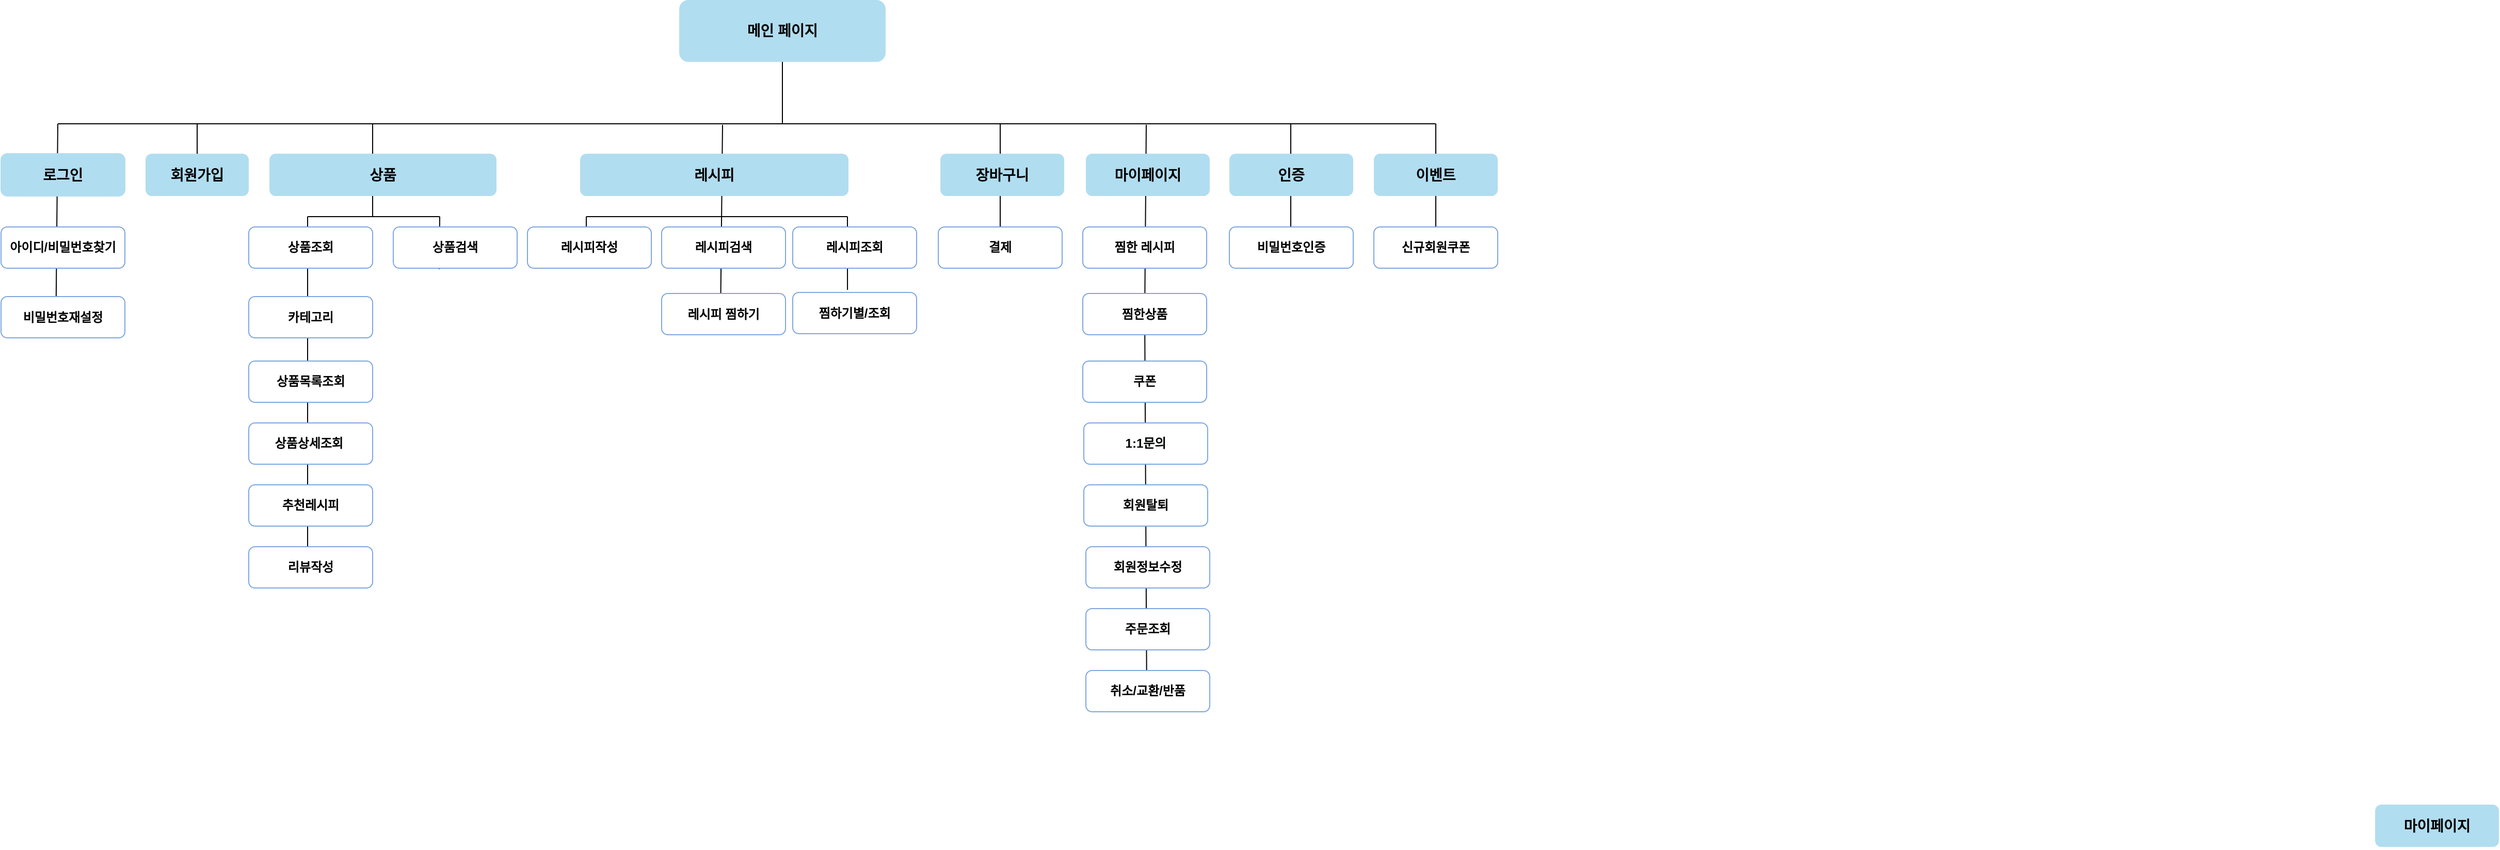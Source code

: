 <mxfile version="23.1.5" type="github">
  <diagram id="prtHgNgQTEPvFCAcTncT" name="Page-1">
    <mxGraphModel dx="1969" dy="878" grid="1" gridSize="10" guides="1" tooltips="1" connect="1" arrows="1" fold="1" page="1" pageScale="1" pageWidth="2339" pageHeight="3300" math="0" shadow="0">
      <root>
        <mxCell id="0" />
        <mxCell id="1" parent="0" />
        <mxCell id="E1q4cWO9czZsZP-2fBdB-1" value="&lt;h3&gt;&lt;font style=&quot;font-size: 14px;&quot;&gt;메인 페이지&lt;/font&gt;&lt;/h3&gt;" style="rounded=1;whiteSpace=wrap;html=1;fillColor=#B1DDF0;strokeColor=none;fontColor=#000000;" parent="1" vertex="1">
          <mxGeometry x="727" y="80" width="200" height="60" as="geometry" />
        </mxCell>
        <mxCell id="E1q4cWO9czZsZP-2fBdB-7" value="" style="endArrow=none;html=1;rounded=0;" parent="1" edge="1">
          <mxGeometry width="50" height="50" relative="1" as="geometry">
            <mxPoint x="125" y="200" as="sourcePoint" />
            <mxPoint x="1460" y="200" as="targetPoint" />
          </mxGeometry>
        </mxCell>
        <mxCell id="E1q4cWO9czZsZP-2fBdB-9" value="" style="endArrow=none;html=1;rounded=0;" parent="1" edge="1">
          <mxGeometry width="50" height="50" relative="1" as="geometry">
            <mxPoint x="827" y="200" as="sourcePoint" />
            <mxPoint x="827" y="140" as="targetPoint" />
          </mxGeometry>
        </mxCell>
        <mxCell id="E1q4cWO9czZsZP-2fBdB-10" value="" style="endArrow=none;html=1;rounded=0;exitX=0.442;exitY=0.967;exitDx=0;exitDy=0;exitPerimeter=0;" parent="1" source="E1q4cWO9czZsZP-2fBdB-39" edge="1">
          <mxGeometry width="50" height="50" relative="1" as="geometry">
            <mxPoint x="125" y="480" as="sourcePoint" />
            <mxPoint x="125" y="200" as="targetPoint" />
          </mxGeometry>
        </mxCell>
        <mxCell id="E1q4cWO9czZsZP-2fBdB-11" value="" style="endArrow=none;html=1;rounded=0;" parent="1" edge="1">
          <mxGeometry width="50" height="50" relative="1" as="geometry">
            <mxPoint x="260" y="260" as="sourcePoint" />
            <mxPoint x="260" y="200" as="targetPoint" />
          </mxGeometry>
        </mxCell>
        <mxCell id="E1q4cWO9czZsZP-2fBdB-19" value="&lt;h3&gt;&lt;font style=&quot;font-size: 14px;&quot;&gt;로그인&lt;/font&gt;&lt;/h3&gt;" style="rounded=1;whiteSpace=wrap;html=1;fillColor=#B1DDF0;strokeColor=#B1DDF0;" parent="1" vertex="1">
          <mxGeometry x="70" y="229" width="120" height="41" as="geometry" />
        </mxCell>
        <mxCell id="E1q4cWO9czZsZP-2fBdB-20" value="&lt;h3 style=&quot;border-color: var(--border-color);&quot;&gt;&lt;span style=&quot;font-size: 14px;&quot;&gt;회원가입&lt;/span&gt;&lt;/h3&gt;" style="rounded=1;whiteSpace=wrap;html=1;fillColor=#B1DDF0;strokeColor=none;" parent="1" vertex="1">
          <mxGeometry x="210" y="229" width="100" height="41" as="geometry" />
        </mxCell>
        <mxCell id="E1q4cWO9czZsZP-2fBdB-34" value="" style="endArrow=none;html=1;rounded=0;" parent="1" source="dtlimb288gDjcLGbAKey-57" edge="1">
          <mxGeometry width="50" height="50" relative="1" as="geometry">
            <mxPoint x="1180" y="710" as="sourcePoint" />
            <mxPoint x="1179.5" y="201" as="targetPoint" />
          </mxGeometry>
        </mxCell>
        <mxCell id="E1q4cWO9czZsZP-2fBdB-36" value="" style="endArrow=none;html=1;rounded=0;exitX=0.496;exitY=1;exitDx=0;exitDy=0;exitPerimeter=0;" parent="1" edge="1" source="dtlimb288gDjcLGbAKey-55">
          <mxGeometry width="50" height="50" relative="1" as="geometry">
            <mxPoint x="1320" y="560" as="sourcePoint" />
            <mxPoint x="1319.5" y="200" as="targetPoint" />
          </mxGeometry>
        </mxCell>
        <mxCell id="E1q4cWO9czZsZP-2fBdB-37" value="&lt;h3&gt;&lt;span style=&quot;font-size: 14px;&quot;&gt;마이페이지&lt;/span&gt;&lt;/h3&gt;" style="rounded=1;whiteSpace=wrap;html=1;fillColor=#B1DDF0;strokeColor=none;" parent="1" vertex="1">
          <mxGeometry x="1121" y="229" width="120" height="41" as="geometry" />
        </mxCell>
        <mxCell id="E1q4cWO9czZsZP-2fBdB-38" value="&lt;font style=&quot;font-size: 12px;&quot;&gt;&lt;b&gt;아이디/비밀번호찾기&lt;/b&gt;&lt;/font&gt;" style="rounded=1;whiteSpace=wrap;html=1;strokeColor=#7EA6E0;" parent="1" vertex="1">
          <mxGeometry x="70" y="300" width="120" height="40" as="geometry" />
        </mxCell>
        <mxCell id="E1q4cWO9czZsZP-2fBdB-39" value="&lt;b&gt;비밀번호재설정&lt;/b&gt;" style="rounded=1;whiteSpace=wrap;html=1;strokeColor=#7EA6E0;" parent="1" vertex="1">
          <mxGeometry x="70" y="367.5" width="120" height="40" as="geometry" />
        </mxCell>
        <mxCell id="E1q4cWO9czZsZP-2fBdB-43" value="" style="endArrow=none;html=1;rounded=0;" parent="1" edge="1">
          <mxGeometry width="50" height="50" relative="1" as="geometry">
            <mxPoint x="430" y="290" as="sourcePoint" />
            <mxPoint x="430" y="200" as="targetPoint" />
          </mxGeometry>
        </mxCell>
        <mxCell id="E1q4cWO9czZsZP-2fBdB-44" value="&lt;h3&gt;&lt;span style=&quot;font-size: 14px;&quot;&gt;상품&lt;/span&gt;&lt;/h3&gt;" style="rounded=1;whiteSpace=wrap;html=1;fillColor=#B1DDF0;strokeColor=none;" parent="1" vertex="1">
          <mxGeometry x="330" y="229" width="220" height="41" as="geometry" />
        </mxCell>
        <mxCell id="E1q4cWO9czZsZP-2fBdB-46" value="" style="endArrow=none;html=1;rounded=0;" parent="1" edge="1">
          <mxGeometry width="50" height="50" relative="1" as="geometry">
            <mxPoint x="367" y="290" as="sourcePoint" />
            <mxPoint x="495" y="290" as="targetPoint" />
          </mxGeometry>
        </mxCell>
        <mxCell id="E1q4cWO9czZsZP-2fBdB-60" value="" style="endArrow=none;html=1;rounded=0;" parent="1" edge="1">
          <mxGeometry width="50" height="50" relative="1" as="geometry">
            <mxPoint x="367" y="350" as="sourcePoint" />
            <mxPoint x="367" y="290" as="targetPoint" />
            <Array as="points">
              <mxPoint x="367" y="650" />
              <mxPoint x="367" y="350" />
            </Array>
          </mxGeometry>
        </mxCell>
        <mxCell id="E1q4cWO9czZsZP-2fBdB-70" value="" style="endArrow=none;html=1;rounded=0;" parent="1" edge="1">
          <mxGeometry width="50" height="50" relative="1" as="geometry">
            <mxPoint x="637" y="315" as="sourcePoint" />
            <mxPoint x="637" y="290" as="targetPoint" />
            <Array as="points" />
          </mxGeometry>
        </mxCell>
        <mxCell id="E1q4cWO9czZsZP-2fBdB-87" value="&lt;h3&gt;&lt;span style=&quot;font-size: 14px;&quot;&gt;마이페이지&lt;/span&gt;&lt;/h3&gt;" style="rounded=1;whiteSpace=wrap;html=1;fillColor=#B1DDF0;strokeColor=none;" parent="1" vertex="1">
          <mxGeometry x="2370" y="860" width="120" height="41" as="geometry" />
        </mxCell>
        <mxCell id="E1q4cWO9czZsZP-2fBdB-95" value="" style="endArrow=none;html=1;rounded=0;" parent="1" edge="1">
          <mxGeometry width="50" height="50" relative="1" as="geometry">
            <mxPoint x="637" y="290" as="sourcePoint" />
            <mxPoint x="890" y="290" as="targetPoint" />
          </mxGeometry>
        </mxCell>
        <mxCell id="E1q4cWO9czZsZP-2fBdB-96" value="" style="endArrow=none;html=1;rounded=0;" parent="1" edge="1">
          <mxGeometry width="50" height="50" relative="1" as="geometry">
            <mxPoint x="767.212" y="370" as="sourcePoint" />
            <mxPoint x="769" y="201" as="targetPoint" />
          </mxGeometry>
        </mxCell>
        <mxCell id="E1q4cWO9czZsZP-2fBdB-97" value="&lt;h3 style=&quot;border-color: var(--border-color);&quot;&gt;레시피&lt;/h3&gt;" style="rounded=1;whiteSpace=wrap;html=1;fillColor=#B1DDF0;strokeColor=none;" parent="1" vertex="1">
          <mxGeometry x="631" y="229" width="260" height="41" as="geometry" />
        </mxCell>
        <mxCell id="E1q4cWO9czZsZP-2fBdB-99" value="" style="endArrow=none;html=1;rounded=0;exitX=0.5;exitY=0;exitDx=0;exitDy=0;" parent="1" edge="1" source="dtlimb288gDjcLGbAKey-50">
          <mxGeometry width="50" height="50" relative="1" as="geometry">
            <mxPoint x="1040" y="280" as="sourcePoint" />
            <mxPoint x="1038" y="200" as="targetPoint" />
          </mxGeometry>
        </mxCell>
        <mxCell id="E1q4cWO9czZsZP-2fBdB-100" value="&lt;h3&gt;&lt;span style=&quot;font-size: 14px;&quot;&gt;장바구니&lt;/span&gt;&lt;/h3&gt;" style="rounded=1;whiteSpace=wrap;html=1;fillColor=#B1DDF0;strokeColor=none;" parent="1" vertex="1">
          <mxGeometry x="980" y="229" width="120" height="41" as="geometry" />
        </mxCell>
        <mxCell id="KlSo-lFugnyP5eJHimmW-14" value="&lt;font style=&quot;font-size: 12px;&quot;&gt;&lt;b&gt;상품조회&lt;/b&gt;&lt;/font&gt;" style="rounded=1;whiteSpace=wrap;html=1;strokeColor=#7EA6E0;" parent="1" vertex="1">
          <mxGeometry x="310" y="300" width="120" height="40" as="geometry" />
        </mxCell>
        <mxCell id="dtlimb288gDjcLGbAKey-2" value="" style="endArrow=none;html=1;rounded=0;exitX=0.371;exitY=1.021;exitDx=0;exitDy=0;exitPerimeter=0;" edge="1" parent="1" source="dtlimb288gDjcLGbAKey-3">
          <mxGeometry width="50" height="50" relative="1" as="geometry">
            <mxPoint x="495" y="350" as="sourcePoint" />
            <mxPoint x="495" y="290" as="targetPoint" />
          </mxGeometry>
        </mxCell>
        <mxCell id="dtlimb288gDjcLGbAKey-3" value="&lt;b&gt;상품검색&lt;/b&gt;" style="rounded=1;whiteSpace=wrap;html=1;strokeColor=#7EA6E0;" vertex="1" parent="1">
          <mxGeometry x="450" y="300" width="120" height="40" as="geometry" />
        </mxCell>
        <mxCell id="dtlimb288gDjcLGbAKey-10" value="&lt;b&gt;상품목록조회&lt;/b&gt;" style="rounded=1;whiteSpace=wrap;html=1;strokeColor=#7EA6E0;" vertex="1" parent="1">
          <mxGeometry x="310" y="430" width="120" height="40" as="geometry" />
        </mxCell>
        <mxCell id="dtlimb288gDjcLGbAKey-15" value="&lt;b&gt;레시피검색&lt;/b&gt;" style="rounded=1;whiteSpace=wrap;html=1;strokeColor=#7EA6E0;" vertex="1" parent="1">
          <mxGeometry x="710" y="300" width="120" height="40" as="geometry" />
        </mxCell>
        <mxCell id="dtlimb288gDjcLGbAKey-13" value="&lt;b&gt;레시피작성&lt;/b&gt;" style="rounded=1;whiteSpace=wrap;html=1;strokeColor=#7EA6E0;" vertex="1" parent="1">
          <mxGeometry x="580" y="300" width="120" height="40" as="geometry" />
        </mxCell>
        <mxCell id="dtlimb288gDjcLGbAKey-20" value="&lt;b&gt;카테고리&lt;/b&gt;" style="rounded=1;whiteSpace=wrap;html=1;strokeColor=#7EA6E0;" vertex="1" parent="1">
          <mxGeometry x="310" y="367.5" width="120" height="40" as="geometry" />
        </mxCell>
        <mxCell id="dtlimb288gDjcLGbAKey-19" value="&lt;b&gt;레시피 찜하기&lt;/b&gt;" style="rounded=1;whiteSpace=wrap;html=1;strokeColor=#7EA6E0;" vertex="1" parent="1">
          <mxGeometry x="710" y="364.5" width="120" height="40" as="geometry" />
        </mxCell>
        <mxCell id="dtlimb288gDjcLGbAKey-36" value="&lt;b&gt;추천레시피&lt;/b&gt;" style="rounded=1;whiteSpace=wrap;html=1;strokeColor=#7EA6E0;" vertex="1" parent="1">
          <mxGeometry x="310" y="550" width="120" height="40" as="geometry" />
        </mxCell>
        <mxCell id="dtlimb288gDjcLGbAKey-37" value="&lt;b&gt;상품상세조회&amp;nbsp;&lt;/b&gt;" style="rounded=1;whiteSpace=wrap;html=1;strokeColor=#7EA6E0;" vertex="1" parent="1">
          <mxGeometry x="310" y="490" width="120" height="40" as="geometry" />
        </mxCell>
        <mxCell id="dtlimb288gDjcLGbAKey-38" value="&lt;b&gt;리뷰작성&lt;/b&gt;" style="rounded=1;whiteSpace=wrap;html=1;strokeColor=#7EA6E0;" vertex="1" parent="1">
          <mxGeometry x="310" y="610" width="120" height="40" as="geometry" />
        </mxCell>
        <mxCell id="dtlimb288gDjcLGbAKey-39" value="&lt;b&gt;찜하기별/조회&lt;/b&gt;" style="rounded=1;whiteSpace=wrap;html=1;strokeColor=#7EA6E0;" vertex="1" parent="1">
          <mxGeometry x="837" y="363.5" width="120" height="40" as="geometry" />
        </mxCell>
        <mxCell id="dtlimb288gDjcLGbAKey-48" value="" style="endArrow=none;html=1;rounded=0;exitX=0.442;exitY=-0.062;exitDx=0;exitDy=0;exitPerimeter=0;" edge="1" parent="1" source="dtlimb288gDjcLGbAKey-39">
          <mxGeometry width="50" height="50" relative="1" as="geometry">
            <mxPoint x="890" y="315" as="sourcePoint" />
            <mxPoint x="890" y="290" as="targetPoint" />
            <Array as="points" />
          </mxGeometry>
        </mxCell>
        <mxCell id="dtlimb288gDjcLGbAKey-49" value="&lt;b&gt;레시피조회&lt;/b&gt;" style="rounded=1;whiteSpace=wrap;html=1;strokeColor=#7EA6E0;" vertex="1" parent="1">
          <mxGeometry x="837" y="300" width="120" height="40" as="geometry" />
        </mxCell>
        <mxCell id="dtlimb288gDjcLGbAKey-50" value="&lt;b&gt;결제&lt;/b&gt;" style="rounded=1;whiteSpace=wrap;html=1;strokeColor=#7EA6E0;" vertex="1" parent="1">
          <mxGeometry x="978" y="300" width="120" height="40" as="geometry" />
        </mxCell>
        <mxCell id="dtlimb288gDjcLGbAKey-53" value="&lt;b&gt;찜한 레시피&lt;/b&gt;" style="rounded=1;whiteSpace=wrap;html=1;strokeColor=#7EA6E0;" vertex="1" parent="1">
          <mxGeometry x="1118" y="300" width="120" height="40" as="geometry" />
        </mxCell>
        <mxCell id="dtlimb288gDjcLGbAKey-54" value="&lt;h3&gt;&lt;span style=&quot;font-size: 14px;&quot;&gt;인증&lt;/span&gt;&lt;/h3&gt;" style="rounded=1;whiteSpace=wrap;html=1;fillColor=#B1DDF0;strokeColor=none;" vertex="1" parent="1">
          <mxGeometry x="1260" y="229" width="120" height="41" as="geometry" />
        </mxCell>
        <mxCell id="dtlimb288gDjcLGbAKey-55" value="&lt;b&gt;비밀번호인증&lt;/b&gt;" style="rounded=1;whiteSpace=wrap;html=1;strokeColor=#7EA6E0;" vertex="1" parent="1">
          <mxGeometry x="1260" y="300" width="120" height="40" as="geometry" />
        </mxCell>
        <mxCell id="dtlimb288gDjcLGbAKey-60" value="" style="endArrow=none;html=1;rounded=0;" edge="1" parent="1" target="dtlimb288gDjcLGbAKey-57">
          <mxGeometry width="50" height="50" relative="1" as="geometry">
            <mxPoint x="1180" y="760" as="sourcePoint" />
            <mxPoint x="1179.5" y="201" as="targetPoint" />
          </mxGeometry>
        </mxCell>
        <mxCell id="dtlimb288gDjcLGbAKey-57" value="&lt;b&gt;찜한상품&lt;/b&gt;" style="rounded=1;whiteSpace=wrap;html=1;strokeColor=#7EA6E0;" vertex="1" parent="1">
          <mxGeometry x="1118" y="364.5" width="120" height="40" as="geometry" />
        </mxCell>
        <mxCell id="dtlimb288gDjcLGbAKey-61" value="&lt;b&gt;쿠폰&lt;/b&gt;" style="rounded=1;whiteSpace=wrap;html=1;strokeColor=#7EA6E0;" vertex="1" parent="1">
          <mxGeometry x="1118" y="430" width="120" height="40" as="geometry" />
        </mxCell>
        <mxCell id="dtlimb288gDjcLGbAKey-62" value="" style="endArrow=none;html=1;rounded=0;exitX=0.5;exitY=1;exitDx=0;exitDy=0;" edge="1" parent="1" source="dtlimb288gDjcLGbAKey-64">
          <mxGeometry width="50" height="50" relative="1" as="geometry">
            <mxPoint x="1460.5" y="560" as="sourcePoint" />
            <mxPoint x="1460" y="200" as="targetPoint" />
          </mxGeometry>
        </mxCell>
        <mxCell id="dtlimb288gDjcLGbAKey-63" value="&lt;h3&gt;&lt;span style=&quot;font-size: 14px;&quot;&gt;이벤트&lt;/span&gt;&lt;/h3&gt;" style="rounded=1;whiteSpace=wrap;html=1;fillColor=#B1DDF0;strokeColor=none;" vertex="1" parent="1">
          <mxGeometry x="1400" y="229" width="120" height="41" as="geometry" />
        </mxCell>
        <mxCell id="dtlimb288gDjcLGbAKey-64" value="&lt;b&gt;신규회원쿠폰&lt;/b&gt;" style="rounded=1;whiteSpace=wrap;html=1;strokeColor=#7EA6E0;" vertex="1" parent="1">
          <mxGeometry x="1400" y="300" width="120" height="40" as="geometry" />
        </mxCell>
        <mxCell id="dtlimb288gDjcLGbAKey-65" value="&lt;b&gt;1:1문의&lt;/b&gt;" style="rounded=1;whiteSpace=wrap;html=1;strokeColor=#7EA6E0;" vertex="1" parent="1">
          <mxGeometry x="1119" y="490" width="120" height="40" as="geometry" />
        </mxCell>
        <mxCell id="dtlimb288gDjcLGbAKey-66" value="&lt;b&gt;회원정보수정&lt;/b&gt;" style="rounded=1;whiteSpace=wrap;html=1;strokeColor=#7EA6E0;" vertex="1" parent="1">
          <mxGeometry x="1121" y="610" width="120" height="40" as="geometry" />
        </mxCell>
        <mxCell id="dtlimb288gDjcLGbAKey-67" value="&lt;b&gt;회원탈퇴&lt;/b&gt;" style="rounded=1;whiteSpace=wrap;html=1;strokeColor=#7EA6E0;" vertex="1" parent="1">
          <mxGeometry x="1119" y="550" width="120" height="40" as="geometry" />
        </mxCell>
        <mxCell id="dtlimb288gDjcLGbAKey-68" value="&lt;b&gt;주문조회&lt;/b&gt;" style="rounded=1;whiteSpace=wrap;html=1;strokeColor=#7EA6E0;" vertex="1" parent="1">
          <mxGeometry x="1121" y="670" width="120" height="40" as="geometry" />
        </mxCell>
        <mxCell id="dtlimb288gDjcLGbAKey-69" value="&lt;b&gt;취소/교환/반품&lt;/b&gt;" style="rounded=1;whiteSpace=wrap;html=1;strokeColor=#7EA6E0;" vertex="1" parent="1">
          <mxGeometry x="1121" y="730" width="120" height="40" as="geometry" />
        </mxCell>
      </root>
    </mxGraphModel>
  </diagram>
</mxfile>
